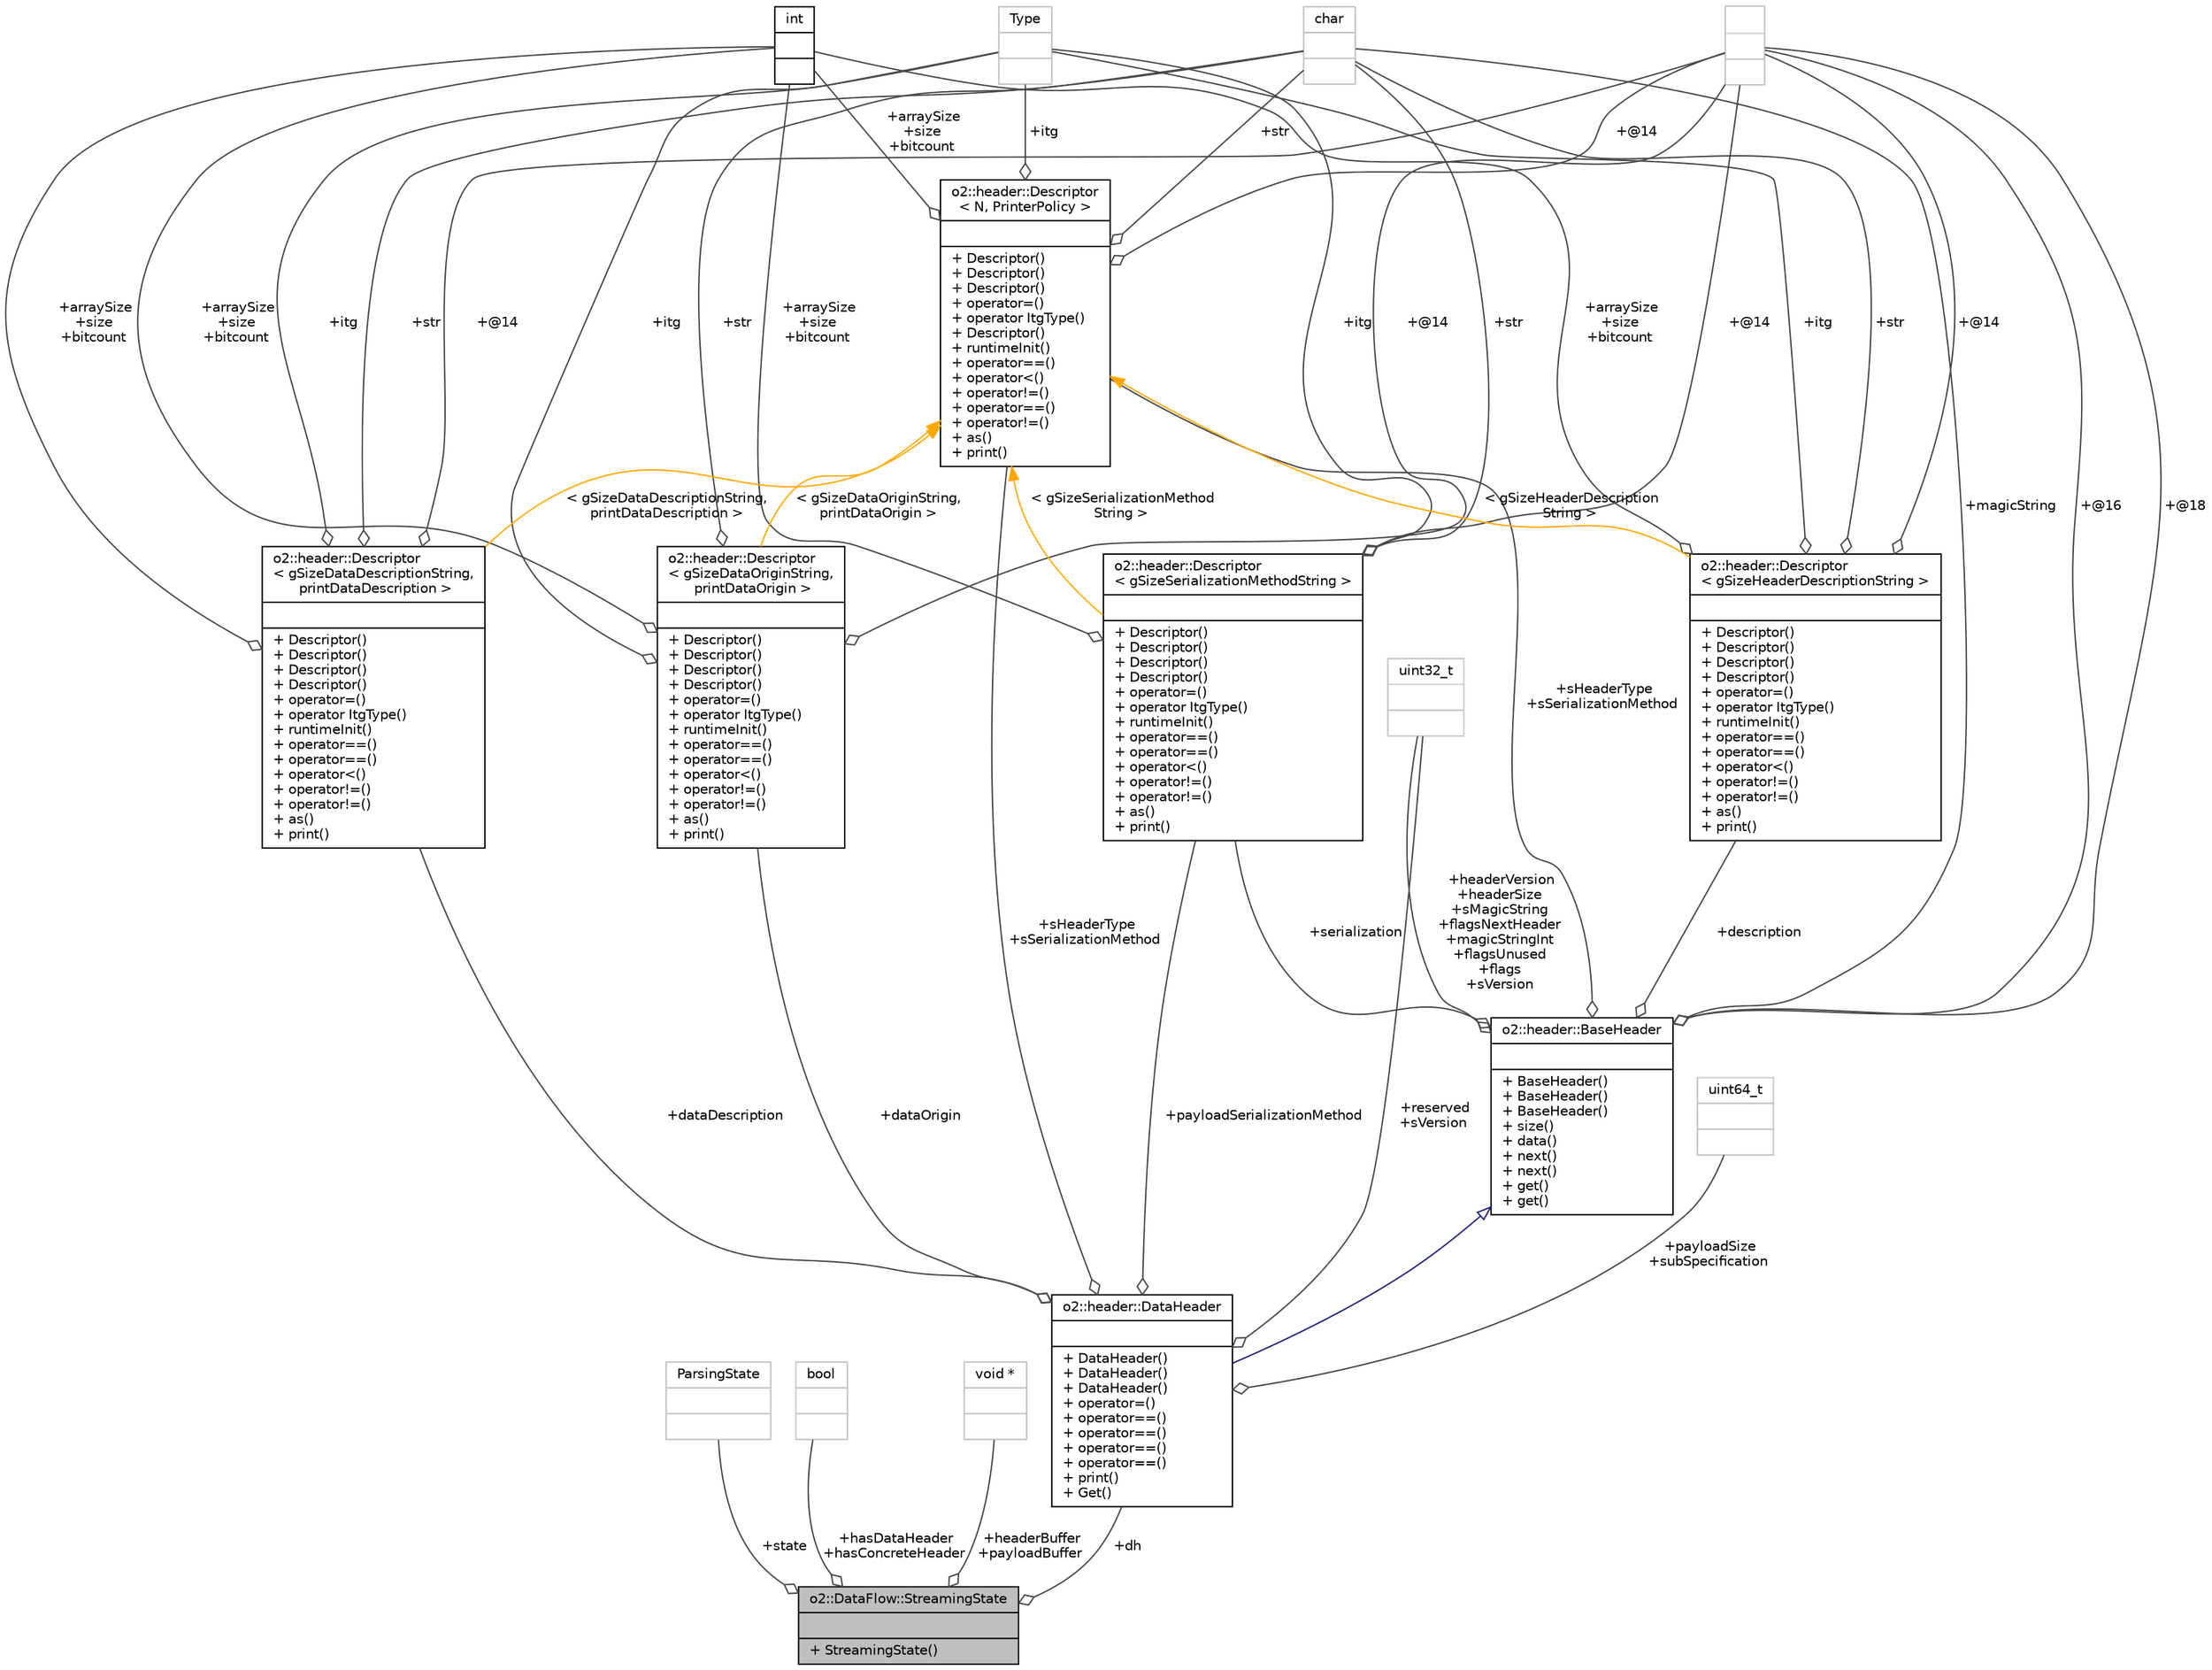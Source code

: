 digraph "o2::DataFlow::StreamingState"
{
 // INTERACTIVE_SVG=YES
  bgcolor="transparent";
  edge [fontname="Helvetica",fontsize="10",labelfontname="Helvetica",labelfontsize="10"];
  node [fontname="Helvetica",fontsize="10",shape=record];
  Node1 [label="{o2::DataFlow::StreamingState\n||+ StreamingState()\l}",height=0.2,width=0.4,color="black", fillcolor="grey75", style="filled" fontcolor="black"];
  Node2 -> Node1 [color="grey25",fontsize="10",style="solid",label=" +state" ,arrowhead="odiamond",fontname="Helvetica"];
  Node2 [label="{ParsingState\n||}",height=0.2,width=0.4,color="grey75"];
  Node3 -> Node1 [color="grey25",fontsize="10",style="solid",label=" +hasDataHeader\n+hasConcreteHeader" ,arrowhead="odiamond",fontname="Helvetica"];
  Node3 [label="{bool\n||}",height=0.2,width=0.4,color="grey75"];
  Node4 -> Node1 [color="grey25",fontsize="10",style="solid",label=" +headerBuffer\n+payloadBuffer" ,arrowhead="odiamond",fontname="Helvetica"];
  Node4 [label="{void *\n||}",height=0.2,width=0.4,color="grey75"];
  Node5 -> Node1 [color="grey25",fontsize="10",style="solid",label=" +dh" ,arrowhead="odiamond",fontname="Helvetica"];
  Node5 [label="{o2::header::DataHeader\n||+ DataHeader()\l+ DataHeader()\l+ DataHeader()\l+ operator=()\l+ operator==()\l+ operator==()\l+ operator==()\l+ operator==()\l+ print()\l+ Get()\l}",height=0.2,width=0.4,color="black",URL="$db/d87/structo2_1_1header_1_1DataHeader.html",tooltip="the main header struct "];
  Node6 -> Node5 [dir="back",color="midnightblue",fontsize="10",style="solid",arrowtail="onormal",fontname="Helvetica"];
  Node6 [label="{o2::header::BaseHeader\n||+ BaseHeader()\l+ BaseHeader()\l+ BaseHeader()\l+ size()\l+ data()\l+ next()\l+ next()\l+ get()\l+ get()\l}",height=0.2,width=0.4,color="black",URL="$d8/dbd/structo2_1_1header_1_1BaseHeader.html",tooltip="the base header struct Every header type must begin (i.e. derive) with this. Don&#39;t use this struct di..."];
  Node7 -> Node6 [color="grey25",fontsize="10",style="solid",label=" +description" ,arrowhead="odiamond",fontname="Helvetica"];
  Node7 [label="{o2::header::Descriptor\l\< gSizeHeaderDescriptionString \>\n||+ Descriptor()\l+ Descriptor()\l+ Descriptor()\l+ Descriptor()\l+ operator=()\l+ operator ItgType()\l+ runtimeInit()\l+ operator==()\l+ operator==()\l+ operator\<()\l+ operator!=()\l+ operator!=()\l+ as()\l+ print()\l}",height=0.2,width=0.4,color="black",URL="$d9/db3/structo2_1_1header_1_1Descriptor.html"];
  Node8 -> Node7 [color="grey25",fontsize="10",style="solid",label=" +itg" ,arrowhead="odiamond",fontname="Helvetica"];
  Node8 [label="{Type\n||}",height=0.2,width=0.4,color="grey75"];
  Node9 -> Node7 [color="grey25",fontsize="10",style="solid",label=" +str" ,arrowhead="odiamond",fontname="Helvetica"];
  Node9 [label="{char\n||}",height=0.2,width=0.4,color="grey75"];
  Node10 -> Node7 [color="grey25",fontsize="10",style="solid",label=" +arraySize\n+size\n+bitcount" ,arrowhead="odiamond",fontname="Helvetica"];
  Node10 [label="{int\n||}",height=0.2,width=0.4,color="black",URL="$d1/da0/classint.html"];
  Node11 -> Node7 [color="grey25",fontsize="10",style="solid",label=" +@14" ,arrowhead="odiamond",fontname="Helvetica"];
  Node11 [label="{\n||}",height=0.2,width=0.4,color="grey75"];
  Node12 -> Node7 [dir="back",color="orange",fontsize="10",style="solid",label=" \< gSizeHeaderDescription\lString \>" ,fontname="Helvetica"];
  Node12 [label="{o2::header::Descriptor\l\< N, PrinterPolicy \>\n||+ Descriptor()\l+ Descriptor()\l+ Descriptor()\l+ operator=()\l+ operator ItgType()\l+ Descriptor()\l+ runtimeInit()\l+ operator==()\l+ operator\<()\l+ operator!=()\l+ operator==()\l+ operator!=()\l+ as()\l+ print()\l}",height=0.2,width=0.4,color="black",URL="$d9/db3/structo2_1_1header_1_1Descriptor.html"];
  Node8 -> Node12 [color="grey25",fontsize="10",style="solid",label=" +itg" ,arrowhead="odiamond",fontname="Helvetica"];
  Node9 -> Node12 [color="grey25",fontsize="10",style="solid",label=" +str" ,arrowhead="odiamond",fontname="Helvetica"];
  Node10 -> Node12 [color="grey25",fontsize="10",style="solid",label=" +arraySize\n+size\n+bitcount" ,arrowhead="odiamond",fontname="Helvetica"];
  Node11 -> Node12 [color="grey25",fontsize="10",style="solid",label=" +@14" ,arrowhead="odiamond",fontname="Helvetica"];
  Node13 -> Node6 [color="grey25",fontsize="10",style="solid",label=" +headerVersion\n+headerSize\n+sMagicString\n+flagsNextHeader\n+magicStringInt\n+flagsUnused\n+flags\n+sVersion" ,arrowhead="odiamond",fontname="Helvetica"];
  Node13 [label="{uint32_t\n||}",height=0.2,width=0.4,color="grey75"];
  Node11 -> Node6 [color="grey25",fontsize="10",style="solid",label=" +@16" ,arrowhead="odiamond",fontname="Helvetica"];
  Node9 -> Node6 [color="grey25",fontsize="10",style="solid",label=" +magicString" ,arrowhead="odiamond",fontname="Helvetica"];
  Node11 -> Node6 [color="grey25",fontsize="10",style="solid",label=" +@18" ,arrowhead="odiamond",fontname="Helvetica"];
  Node14 -> Node6 [color="grey25",fontsize="10",style="solid",label=" +serialization" ,arrowhead="odiamond",fontname="Helvetica"];
  Node14 [label="{o2::header::Descriptor\l\< gSizeSerializationMethodString \>\n||+ Descriptor()\l+ Descriptor()\l+ Descriptor()\l+ Descriptor()\l+ operator=()\l+ operator ItgType()\l+ runtimeInit()\l+ operator==()\l+ operator==()\l+ operator\<()\l+ operator!=()\l+ operator!=()\l+ as()\l+ print()\l}",height=0.2,width=0.4,color="black",URL="$d9/db3/structo2_1_1header_1_1Descriptor.html"];
  Node8 -> Node14 [color="grey25",fontsize="10",style="solid",label=" +itg" ,arrowhead="odiamond",fontname="Helvetica"];
  Node9 -> Node14 [color="grey25",fontsize="10",style="solid",label=" +str" ,arrowhead="odiamond",fontname="Helvetica"];
  Node10 -> Node14 [color="grey25",fontsize="10",style="solid",label=" +arraySize\n+size\n+bitcount" ,arrowhead="odiamond",fontname="Helvetica"];
  Node11 -> Node14 [color="grey25",fontsize="10",style="solid",label=" +@14" ,arrowhead="odiamond",fontname="Helvetica"];
  Node12 -> Node14 [dir="back",color="orange",fontsize="10",style="solid",label=" \< gSizeSerializationMethod\lString \>" ,fontname="Helvetica"];
  Node12 -> Node6 [color="grey25",fontsize="10",style="solid",label=" +sHeaderType\n+sSerializationMethod" ,arrowhead="odiamond",fontname="Helvetica"];
  Node13 -> Node5 [color="grey25",fontsize="10",style="solid",label=" +reserved\n+sVersion" ,arrowhead="odiamond",fontname="Helvetica"];
  Node15 -> Node5 [color="grey25",fontsize="10",style="solid",label=" +payloadSize\n+subSpecification" ,arrowhead="odiamond",fontname="Helvetica"];
  Node15 [label="{uint64_t\n||}",height=0.2,width=0.4,color="grey75"];
  Node16 -> Node5 [color="grey25",fontsize="10",style="solid",label=" +dataOrigin" ,arrowhead="odiamond",fontname="Helvetica"];
  Node16 [label="{o2::header::Descriptor\l\< gSizeDataOriginString,\l printDataOrigin \>\n||+ Descriptor()\l+ Descriptor()\l+ Descriptor()\l+ Descriptor()\l+ operator=()\l+ operator ItgType()\l+ runtimeInit()\l+ operator==()\l+ operator==()\l+ operator\<()\l+ operator!=()\l+ operator!=()\l+ as()\l+ print()\l}",height=0.2,width=0.4,color="black",URL="$d9/db3/structo2_1_1header_1_1Descriptor.html"];
  Node8 -> Node16 [color="grey25",fontsize="10",style="solid",label=" +itg" ,arrowhead="odiamond",fontname="Helvetica"];
  Node9 -> Node16 [color="grey25",fontsize="10",style="solid",label=" +str" ,arrowhead="odiamond",fontname="Helvetica"];
  Node10 -> Node16 [color="grey25",fontsize="10",style="solid",label=" +arraySize\n+size\n+bitcount" ,arrowhead="odiamond",fontname="Helvetica"];
  Node11 -> Node16 [color="grey25",fontsize="10",style="solid",label=" +@14" ,arrowhead="odiamond",fontname="Helvetica"];
  Node12 -> Node16 [dir="back",color="orange",fontsize="10",style="solid",label=" \< gSizeDataOriginString,\l printDataOrigin \>" ,fontname="Helvetica"];
  Node17 -> Node5 [color="grey25",fontsize="10",style="solid",label=" +dataDescription" ,arrowhead="odiamond",fontname="Helvetica"];
  Node17 [label="{o2::header::Descriptor\l\< gSizeDataDescriptionString,\l printDataDescription \>\n||+ Descriptor()\l+ Descriptor()\l+ Descriptor()\l+ Descriptor()\l+ operator=()\l+ operator ItgType()\l+ runtimeInit()\l+ operator==()\l+ operator==()\l+ operator\<()\l+ operator!=()\l+ operator!=()\l+ as()\l+ print()\l}",height=0.2,width=0.4,color="black",URL="$d9/db3/structo2_1_1header_1_1Descriptor.html"];
  Node8 -> Node17 [color="grey25",fontsize="10",style="solid",label=" +itg" ,arrowhead="odiamond",fontname="Helvetica"];
  Node9 -> Node17 [color="grey25",fontsize="10",style="solid",label=" +str" ,arrowhead="odiamond",fontname="Helvetica"];
  Node10 -> Node17 [color="grey25",fontsize="10",style="solid",label=" +arraySize\n+size\n+bitcount" ,arrowhead="odiamond",fontname="Helvetica"];
  Node11 -> Node17 [color="grey25",fontsize="10",style="solid",label=" +@14" ,arrowhead="odiamond",fontname="Helvetica"];
  Node12 -> Node17 [dir="back",color="orange",fontsize="10",style="solid",label=" \< gSizeDataDescriptionString,\l printDataDescription \>" ,fontname="Helvetica"];
  Node14 -> Node5 [color="grey25",fontsize="10",style="solid",label=" +payloadSerializationMethod" ,arrowhead="odiamond",fontname="Helvetica"];
  Node12 -> Node5 [color="grey25",fontsize="10",style="solid",label=" +sHeaderType\n+sSerializationMethod" ,arrowhead="odiamond",fontname="Helvetica"];
}
